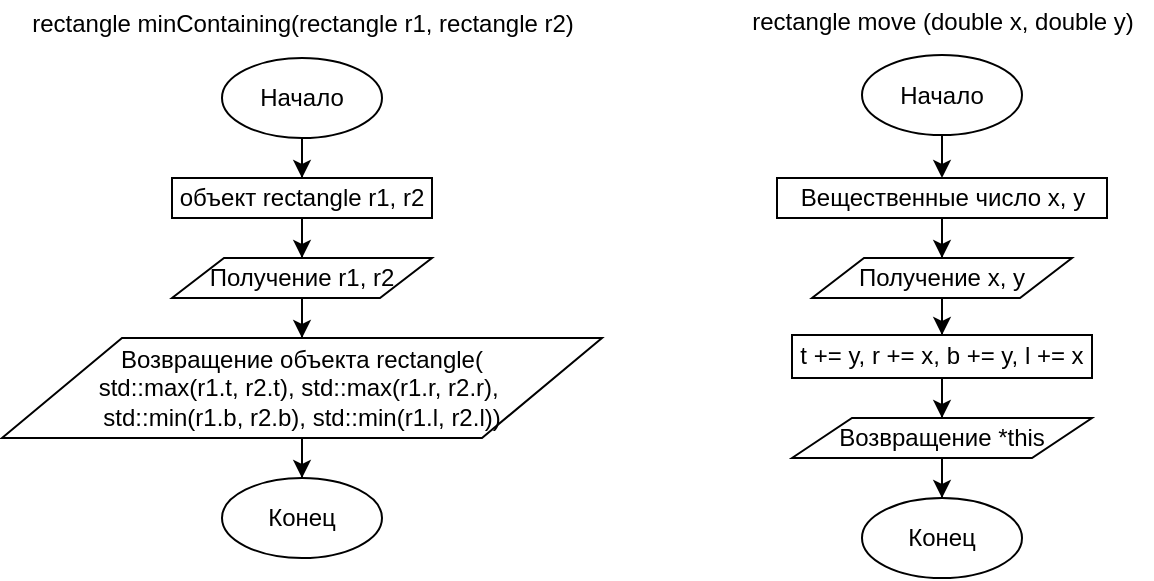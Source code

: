 <mxfile version="13.1.14"><diagram id="Hsi1N0cberL_-BoPGEi5" name="Page-1"><mxGraphModel dx="767" dy="339" grid="1" gridSize="10" guides="1" tooltips="1" connect="1" arrows="1" fold="1" page="1" pageScale="1" pageWidth="850" pageHeight="1100" math="0" shadow="0"><root><mxCell id="0"/><mxCell id="1" parent="0"/><mxCell id="LDhQOHuRyV1jIk14AgpL-1225" style="edgeStyle=orthogonalEdgeStyle;rounded=0;orthogonalLoop=1;jettySize=auto;html=1;entryX=0.5;entryY=0;entryDx=0;entryDy=0;" edge="1" parent="1" source="LDhQOHuRyV1jIk14AgpL-1223" target="LDhQOHuRyV1jIk14AgpL-1224"><mxGeometry relative="1" as="geometry"/></mxCell><mxCell id="LDhQOHuRyV1jIk14AgpL-1223" value="Начало" style="ellipse;whiteSpace=wrap;html=1;" vertex="1" parent="1"><mxGeometry x="240" y="120" width="80" height="40" as="geometry"/></mxCell><mxCell id="LDhQOHuRyV1jIk14AgpL-1227" style="edgeStyle=orthogonalEdgeStyle;rounded=0;orthogonalLoop=1;jettySize=auto;html=1;" edge="1" parent="1" source="LDhQOHuRyV1jIk14AgpL-1224" target="LDhQOHuRyV1jIk14AgpL-1226"><mxGeometry relative="1" as="geometry"/></mxCell><mxCell id="LDhQOHuRyV1jIk14AgpL-1224" value="объект rectangle r1, r2" style="rounded=0;whiteSpace=wrap;html=1;" vertex="1" parent="1"><mxGeometry x="215" y="180" width="130" height="20" as="geometry"/></mxCell><mxCell id="LDhQOHuRyV1jIk14AgpL-1229" style="edgeStyle=orthogonalEdgeStyle;rounded=0;orthogonalLoop=1;jettySize=auto;html=1;" edge="1" parent="1" source="LDhQOHuRyV1jIk14AgpL-1226" target="LDhQOHuRyV1jIk14AgpL-1228"><mxGeometry relative="1" as="geometry"/></mxCell><mxCell id="LDhQOHuRyV1jIk14AgpL-1226" value="Получение r1, r2" style="shape=parallelogram;perimeter=parallelogramPerimeter;whiteSpace=wrap;html=1;" vertex="1" parent="1"><mxGeometry x="215" y="220" width="130" height="20" as="geometry"/></mxCell><mxCell id="LDhQOHuRyV1jIk14AgpL-1231" style="edgeStyle=orthogonalEdgeStyle;rounded=0;orthogonalLoop=1;jettySize=auto;html=1;" edge="1" parent="1" source="LDhQOHuRyV1jIk14AgpL-1228" target="LDhQOHuRyV1jIk14AgpL-1230"><mxGeometry relative="1" as="geometry"/></mxCell><mxCell id="LDhQOHuRyV1jIk14AgpL-1228" value="Возвращение объекта&amp;nbsp;&lt;span&gt;rectangle(&lt;/span&gt;&lt;div&gt;std::max(r1.t, r2.t),&amp;nbsp;&lt;span&gt;std::max(r1.r, r2.r),&amp;nbsp;&lt;/span&gt;&lt;/div&gt;&lt;div&gt;std::min(r1.b, r2.b),&amp;nbsp;&lt;span&gt;std::min(r1.l, r2.l)&lt;/span&gt;&lt;span&gt;)&lt;/span&gt;&lt;/div&gt;" style="shape=parallelogram;perimeter=parallelogramPerimeter;whiteSpace=wrap;html=1;" vertex="1" parent="1"><mxGeometry x="130" y="260" width="300" height="50" as="geometry"/></mxCell><mxCell id="LDhQOHuRyV1jIk14AgpL-1230" value="Конец" style="ellipse;whiteSpace=wrap;html=1;" vertex="1" parent="1"><mxGeometry x="240" y="330" width="80" height="40" as="geometry"/></mxCell><mxCell id="LDhQOHuRyV1jIk14AgpL-1232" value="rectangle minContaining(rectangle r1, rectangle r2)" style="text;html=1;align=center;verticalAlign=middle;resizable=0;points=[];autosize=1;" vertex="1" parent="1"><mxGeometry x="135" y="93" width="290" height="20" as="geometry"/></mxCell><mxCell id="LDhQOHuRyV1jIk14AgpL-1233" style="edgeStyle=orthogonalEdgeStyle;rounded=0;orthogonalLoop=1;jettySize=auto;html=1;entryX=0.5;entryY=0;entryDx=0;entryDy=0;" edge="1" parent="1" source="LDhQOHuRyV1jIk14AgpL-1234" target="LDhQOHuRyV1jIk14AgpL-1236"><mxGeometry relative="1" as="geometry"/></mxCell><mxCell id="LDhQOHuRyV1jIk14AgpL-1234" value="Начало" style="ellipse;whiteSpace=wrap;html=1;" vertex="1" parent="1"><mxGeometry x="560" y="118.5" width="80" height="40" as="geometry"/></mxCell><mxCell id="LDhQOHuRyV1jIk14AgpL-1235" style="edgeStyle=orthogonalEdgeStyle;rounded=0;orthogonalLoop=1;jettySize=auto;html=1;" edge="1" parent="1" source="LDhQOHuRyV1jIk14AgpL-1236" target="LDhQOHuRyV1jIk14AgpL-1238"><mxGeometry relative="1" as="geometry"/></mxCell><mxCell id="LDhQOHuRyV1jIk14AgpL-1236" value="Вещественные число x, y" style="rounded=0;whiteSpace=wrap;html=1;" vertex="1" parent="1"><mxGeometry x="517.5" y="180" width="165" height="20" as="geometry"/></mxCell><mxCell id="LDhQOHuRyV1jIk14AgpL-1237" style="edgeStyle=orthogonalEdgeStyle;rounded=0;orthogonalLoop=1;jettySize=auto;html=1;" edge="1" parent="1" source="LDhQOHuRyV1jIk14AgpL-1238" target="LDhQOHuRyV1jIk14AgpL-1240"><mxGeometry relative="1" as="geometry"/></mxCell><mxCell id="LDhQOHuRyV1jIk14AgpL-1238" value="Получение x, y" style="shape=parallelogram;perimeter=parallelogramPerimeter;whiteSpace=wrap;html=1;" vertex="1" parent="1"><mxGeometry x="535" y="220" width="130" height="20" as="geometry"/></mxCell><mxCell id="LDhQOHuRyV1jIk14AgpL-1244" style="edgeStyle=orthogonalEdgeStyle;rounded=0;orthogonalLoop=1;jettySize=auto;html=1;" edge="1" parent="1" source="LDhQOHuRyV1jIk14AgpL-1240" target="LDhQOHuRyV1jIk14AgpL-1243"><mxGeometry relative="1" as="geometry"/></mxCell><mxCell id="LDhQOHuRyV1jIk14AgpL-1240" value="t += y, r += x, b += y, l += x" style="rounded=0;whiteSpace=wrap;html=1;fontFamily=Helvetica;fontSize=12;fontColor=#000000;align=center;strokeColor=#000000;fillColor=#ffffff;" vertex="1" parent="1"><mxGeometry x="525" y="258.5" width="150" height="21.5" as="geometry"/></mxCell><mxCell id="LDhQOHuRyV1jIk14AgpL-1241" value="Конец" style="ellipse;whiteSpace=wrap;html=1;" vertex="1" parent="1"><mxGeometry x="560" y="340" width="80" height="40" as="geometry"/></mxCell><mxCell id="LDhQOHuRyV1jIk14AgpL-1242" value="rectangle move (double x, double y)" style="text;html=1;align=center;verticalAlign=middle;resizable=0;points=[];autosize=1;" vertex="1" parent="1"><mxGeometry x="495" y="91.5" width="210" height="20" as="geometry"/></mxCell><mxCell id="LDhQOHuRyV1jIk14AgpL-1245" style="edgeStyle=orthogonalEdgeStyle;rounded=0;orthogonalLoop=1;jettySize=auto;html=1;" edge="1" parent="1" source="LDhQOHuRyV1jIk14AgpL-1243" target="LDhQOHuRyV1jIk14AgpL-1241"><mxGeometry relative="1" as="geometry"/></mxCell><mxCell id="LDhQOHuRyV1jIk14AgpL-1243" value="Возвращение&amp;nbsp;*this" style="shape=parallelogram;perimeter=parallelogramPerimeter;whiteSpace=wrap;html=1;" vertex="1" parent="1"><mxGeometry x="525" y="300" width="150" height="20" as="geometry"/></mxCell></root></mxGraphModel></diagram></mxfile>